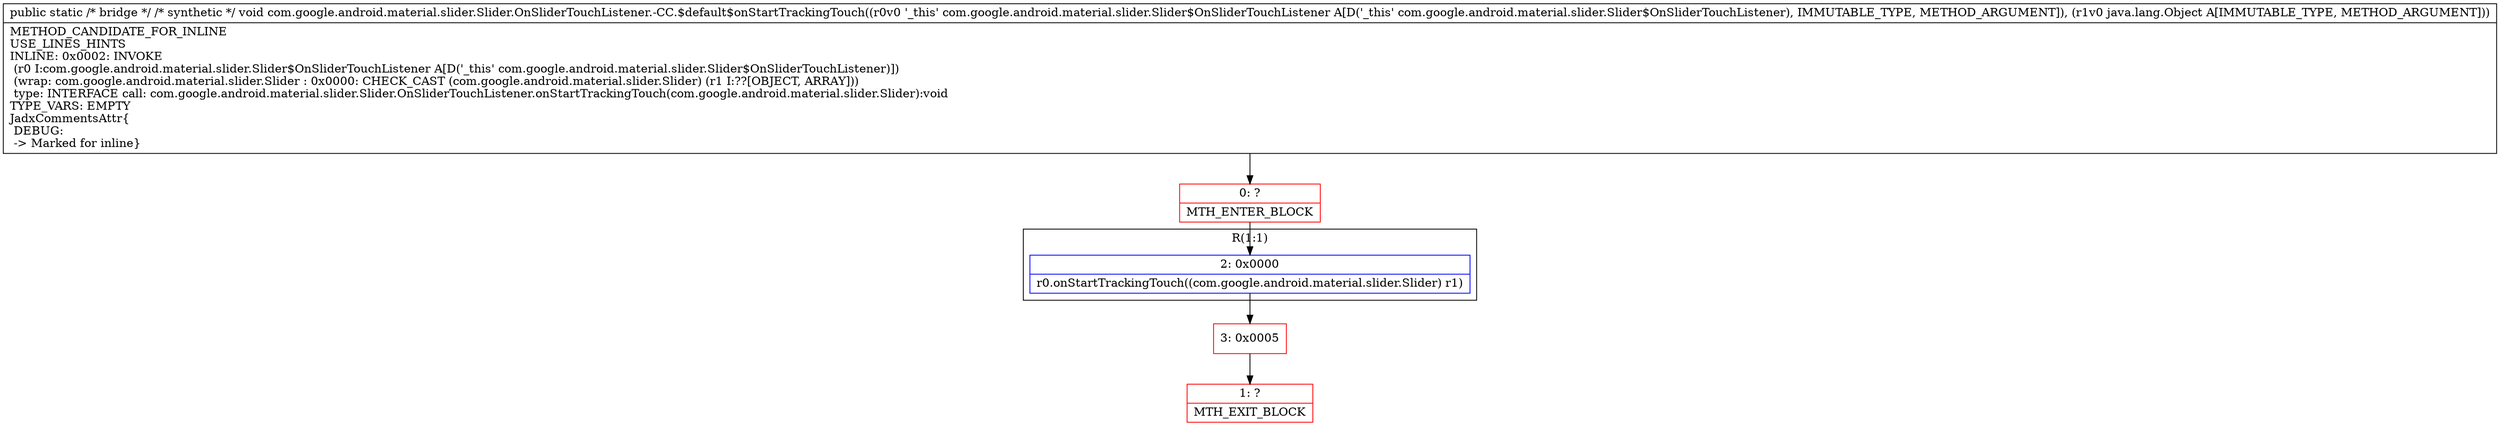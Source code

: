 digraph "CFG forcom.google.android.material.slider.Slider.OnSliderTouchListener.\-CC.$default$onStartTrackingTouch(Lcom\/google\/android\/material\/slider\/Slider$OnSliderTouchListener;Ljava\/lang\/Object;)V" {
subgraph cluster_Region_459380048 {
label = "R(1:1)";
node [shape=record,color=blue];
Node_2 [shape=record,label="{2\:\ 0x0000|r0.onStartTrackingTouch((com.google.android.material.slider.Slider) r1)\l}"];
}
Node_0 [shape=record,color=red,label="{0\:\ ?|MTH_ENTER_BLOCK\l}"];
Node_3 [shape=record,color=red,label="{3\:\ 0x0005}"];
Node_1 [shape=record,color=red,label="{1\:\ ?|MTH_EXIT_BLOCK\l}"];
MethodNode[shape=record,label="{public static \/* bridge *\/ \/* synthetic *\/ void com.google.android.material.slider.Slider.OnSliderTouchListener.\-CC.$default$onStartTrackingTouch((r0v0 '_this' com.google.android.material.slider.Slider$OnSliderTouchListener A[D('_this' com.google.android.material.slider.Slider$OnSliderTouchListener), IMMUTABLE_TYPE, METHOD_ARGUMENT]), (r1v0 java.lang.Object A[IMMUTABLE_TYPE, METHOD_ARGUMENT]))  | METHOD_CANDIDATE_FOR_INLINE\lUSE_LINES_HINTS\lINLINE: 0x0002: INVOKE  \l  (r0 I:com.google.android.material.slider.Slider$OnSliderTouchListener A[D('_this' com.google.android.material.slider.Slider$OnSliderTouchListener)])\l  (wrap: com.google.android.material.slider.Slider : 0x0000: CHECK_CAST (com.google.android.material.slider.Slider) (r1 I:??[OBJECT, ARRAY]))\l type: INTERFACE call: com.google.android.material.slider.Slider.OnSliderTouchListener.onStartTrackingTouch(com.google.android.material.slider.Slider):void\lTYPE_VARS: EMPTY\lJadxCommentsAttr\{\l DEBUG: \l \-\> Marked for inline\}\l}"];
MethodNode -> Node_0;Node_2 -> Node_3;
Node_0 -> Node_2;
Node_3 -> Node_1;
}

